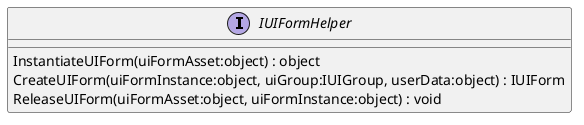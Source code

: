 @startuml
interface IUIFormHelper {
    InstantiateUIForm(uiFormAsset:object) : object
    CreateUIForm(uiFormInstance:object, uiGroup:IUIGroup, userData:object) : IUIForm
    ReleaseUIForm(uiFormAsset:object, uiFormInstance:object) : void
}
@enduml
